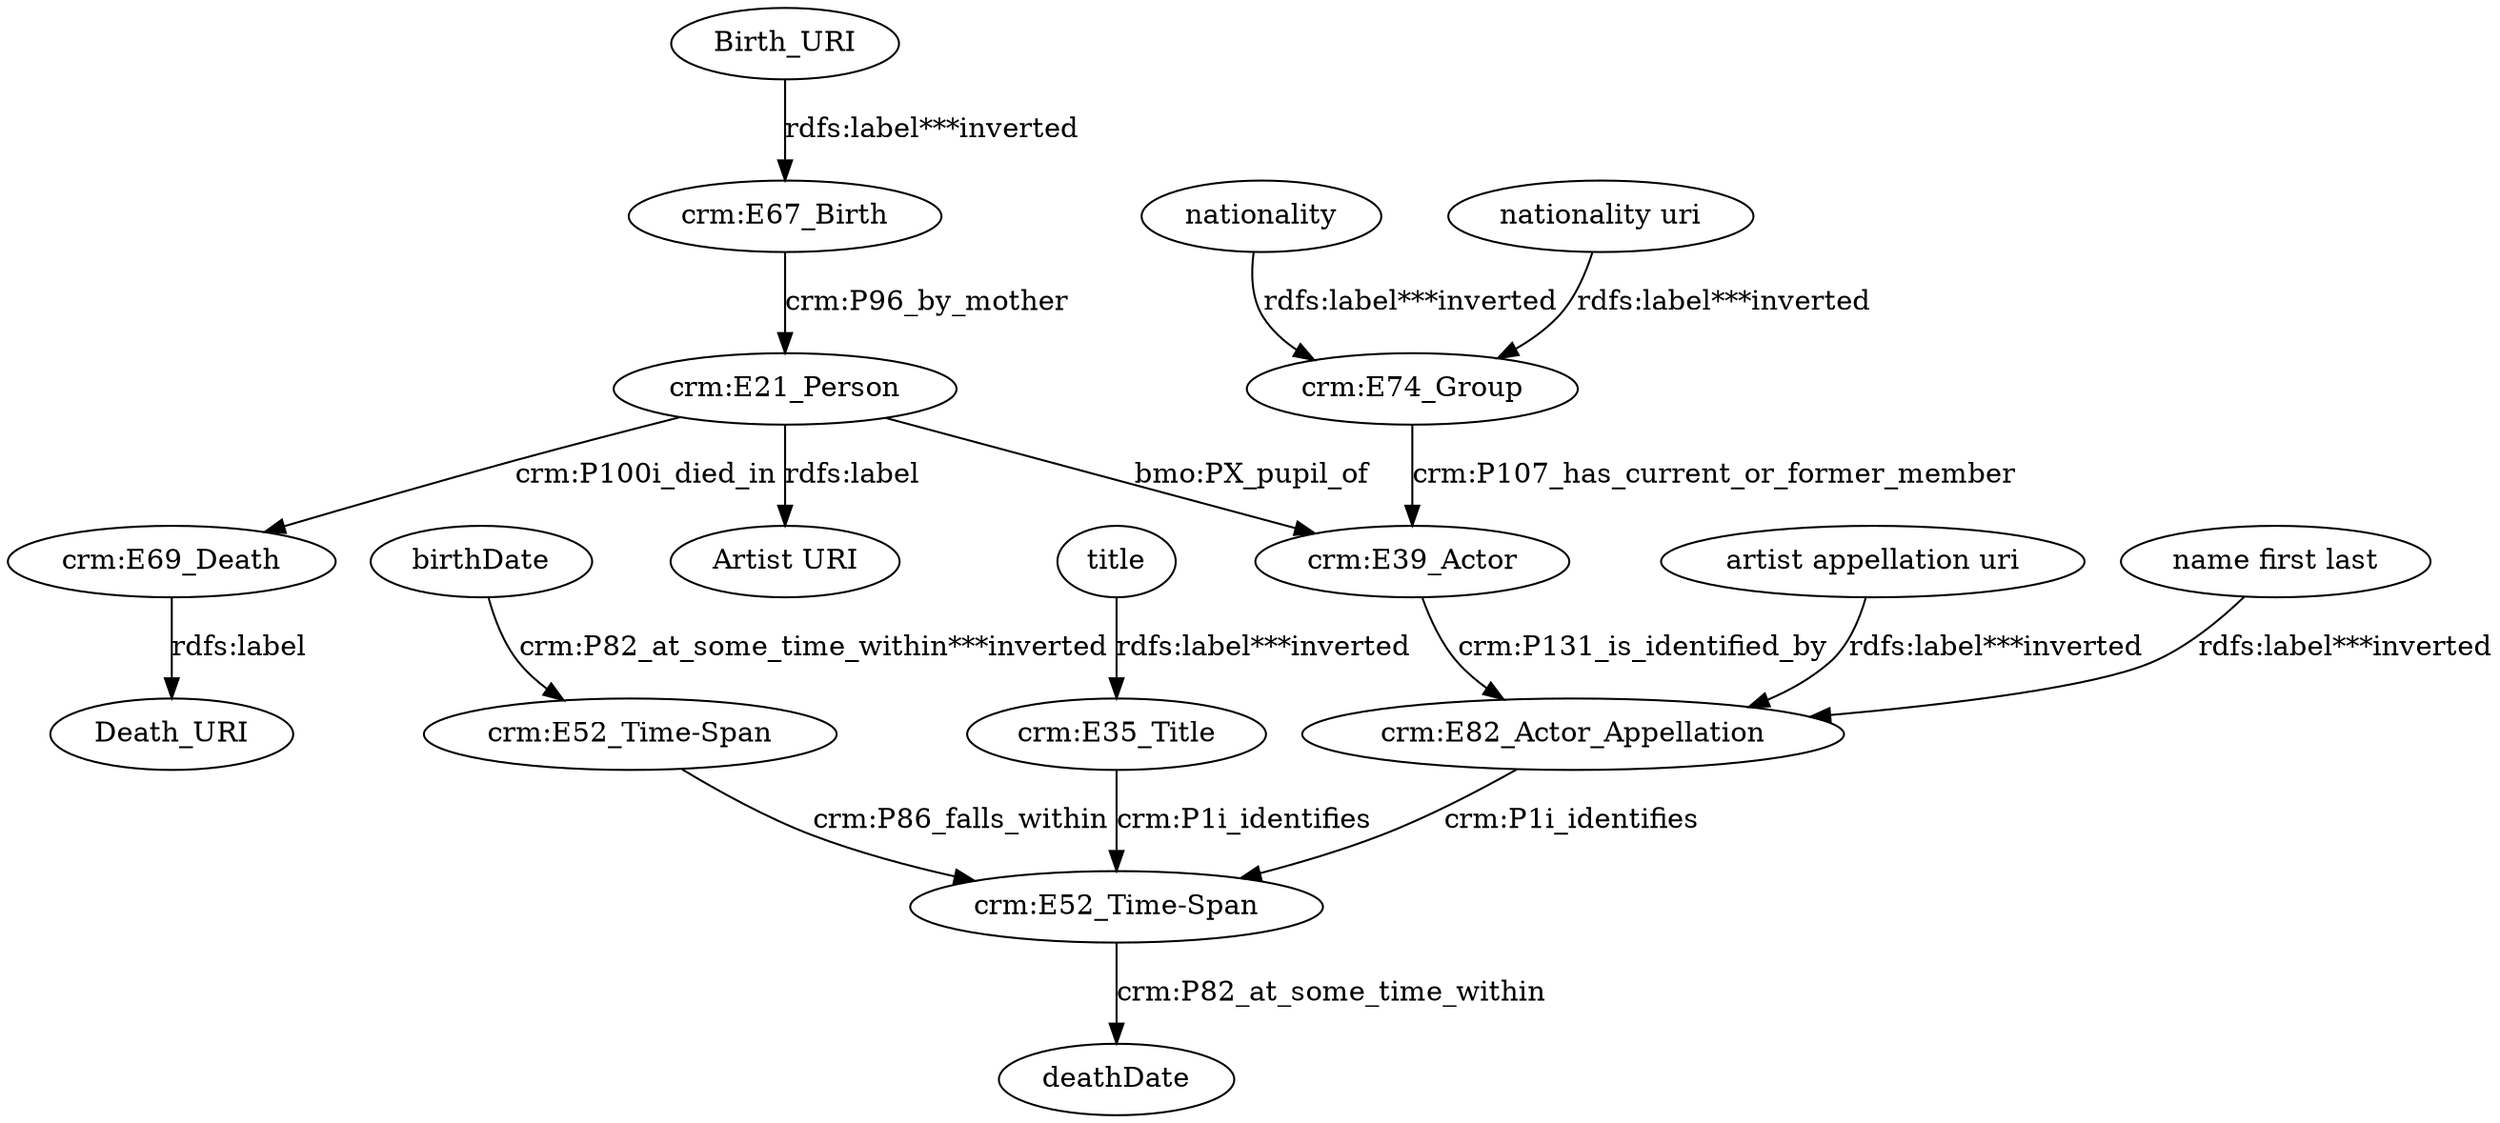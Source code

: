 digraph {
  Birth_URI [type=attribute_name,label=Birth_URI]
  "crm:E67_Birth1" [type=class_uri,label="crm:E67_Birth"]
  "artist appellation uri" [type=attribute_name,label="artist appellation uri"]
  "crm:E82_Actor_Appellation1" [type=class_uri,label="crm:E82_Actor_Appellation"]
  birthDate [type=attribute_name,label=birthDate]
  "crm:E52_Time-Span1" [type=class_uri,label="crm:E52_Time-Span"]
  "crm:E21_Person1" [type=class_uri,label="crm:E21_Person"]
  "Artist URI" [type=attribute_name,label="Artist URI"]
  "crm:E39_Actor" [type=class_uri,label="crm:E39_Actor"]
  "crm:E69_Death1" [type=class_uri,label="crm:E69_Death"]
  "crm:E35_Title1" [type=class_uri,label="crm:E35_Title"]
  "crm:E52_Time-Span2" [type=class_uri,label="crm:E52_Time-Span"]
  deathDate [type=attribute_name,label=deathDate]
  Death_URI [type=attribute_name,label=Death_URI]
  "crm:E74_Group1" [type=class_uri,label="crm:E74_Group"]
  "name first last" [type=attribute_name,label="name first last"]
  "nationality uri" [type=attribute_name,label="nationality uri"]
  nationality [type=attribute_name,label=nationality]
  title [type=attribute_name,label=title]
  Birth_URI -> "crm:E67_Birth1" [type=st_property_uri,label="rdfs:label***inverted",weight=1]
  "artist appellation uri" -> "crm:E82_Actor_Appellation1" [type=st_property_uri,label="rdfs:label***inverted",weight=1]
  birthDate -> "crm:E52_Time-Span1" [type=st_property_uri,label="crm:P82_at_some_time_within***inverted",weight=1]
  "crm:E21_Person1" -> "Artist URI" [label="rdfs:label",type=st_property_uri]
  "crm:E21_Person1" -> "crm:E39_Actor" [label="bmo:PX_pupil_of",type=direct_property_uri,weight=1]
  "crm:E21_Person1" -> "crm:E69_Death1" [label="crm:P100i_died_in",type=direct_property_uri,weight=1]
  "crm:E35_Title1" -> "crm:E52_Time-Span2" [label="crm:P1i_identifies",type=inherited,weight=4]
  "crm:E39_Actor" -> "crm:E82_Actor_Appellation1" [label="crm:P131_is_identified_by",type=direct_property_uri,weight=1]
  "crm:E52_Time-Span1" -> "crm:E52_Time-Span2" [label="crm:P86_falls_within",type=direct_property_uri,weight=1]
  "crm:E52_Time-Span2" -> deathDate [label="crm:P82_at_some_time_within",type=st_property_uri]
  "crm:E67_Birth1" -> "crm:E21_Person1" [label="crm:P96_by_mother",type=direct_property_uri,weight=1]
  "crm:E69_Death1" -> Death_URI [label="rdfs:label",type=st_property_uri]
  "crm:E74_Group1" -> "crm:E39_Actor" [label="crm:P107_has_current_or_former_member",type=direct_property_uri,weight=1]
  "crm:E82_Actor_Appellation1" -> "crm:E52_Time-Span2" [label="crm:P1i_identifies",type=inherited,weight=4]
  "name first last" -> "crm:E82_Actor_Appellation1" [type=st_property_uri,label="rdfs:label***inverted",weight=1]
  "nationality uri" -> "crm:E74_Group1" [type=st_property_uri,label="rdfs:label***inverted",weight=1]
  nationality -> "crm:E74_Group1" [type=st_property_uri,label="rdfs:label***inverted",weight=1]
  title -> "crm:E35_Title1" [type=st_property_uri,label="rdfs:label***inverted",weight=1]
}
